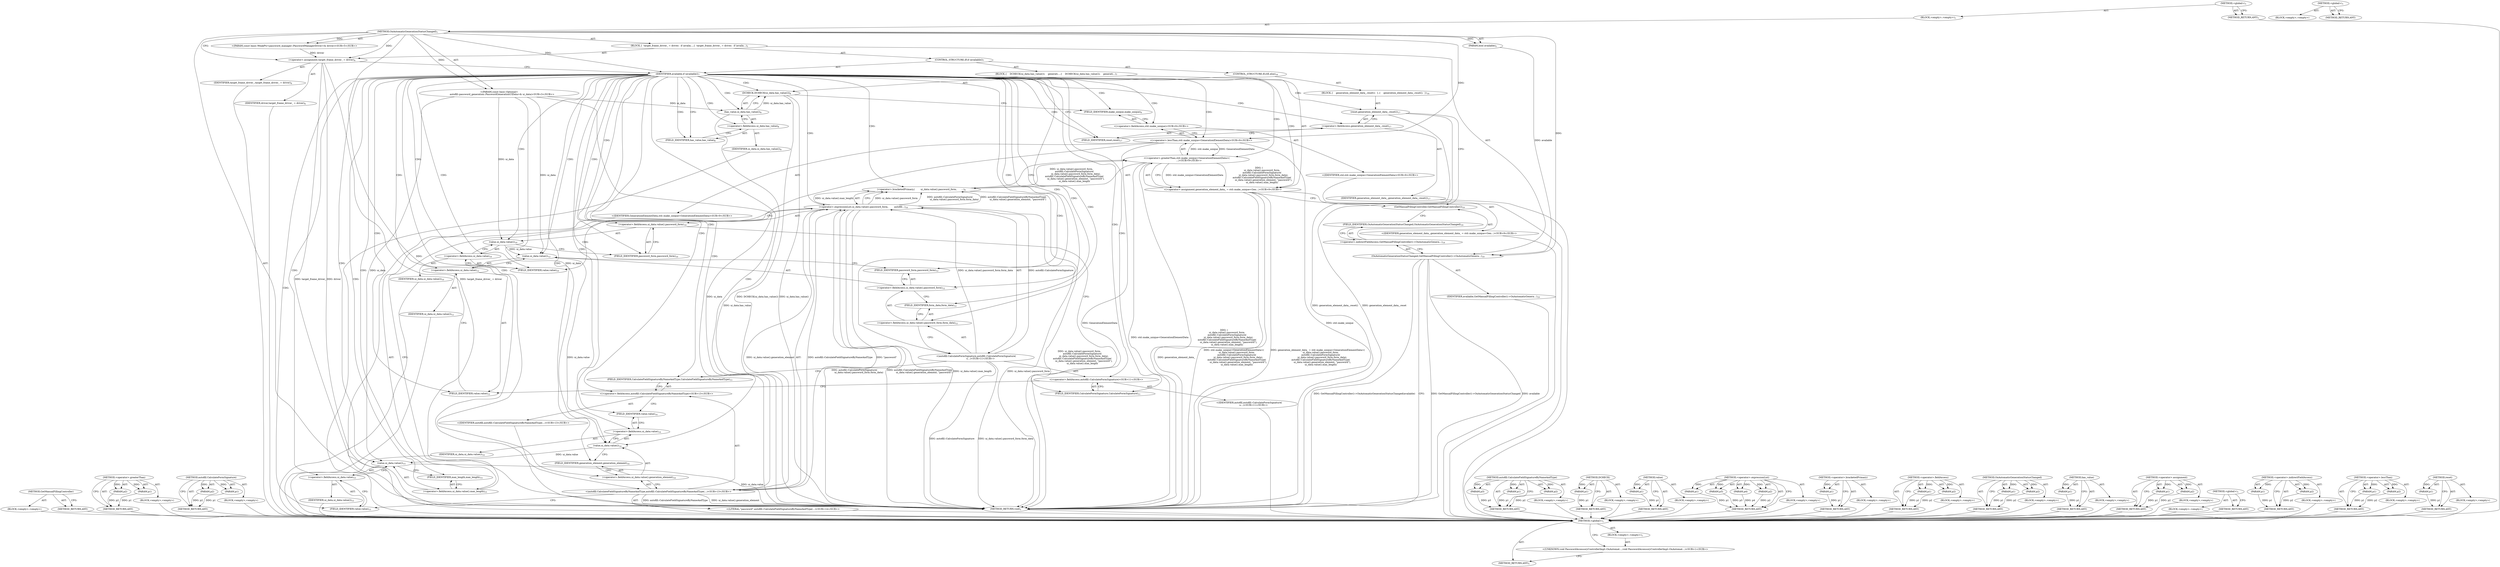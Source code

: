 digraph "&lt;global&gt;" {
vulnerable_171 [label=<(METHOD,GetManualFillingController)>];
vulnerable_172 [label=<(BLOCK,&lt;empty&gt;,&lt;empty&gt;)>];
vulnerable_173 [label=<(METHOD_RETURN,ANY)>];
vulnerable_121 [label=<(METHOD,&lt;operator&gt;.greaterThan)>];
vulnerable_122 [label=<(PARAM,p1)>];
vulnerable_123 [label=<(PARAM,p2)>];
vulnerable_124 [label=<(BLOCK,&lt;empty&gt;,&lt;empty&gt;)>];
vulnerable_125 [label=<(METHOD_RETURN,ANY)>];
vulnerable_146 [label=<(METHOD,autofill.CalculateFormSignature)>];
vulnerable_147 [label=<(PARAM,p1)>];
vulnerable_148 [label=<(PARAM,p2)>];
vulnerable_149 [label=<(BLOCK,&lt;empty&gt;,&lt;empty&gt;)>];
vulnerable_150 [label=<(METHOD_RETURN,ANY)>];
vulnerable_6 [label=<(METHOD,&lt;global&gt;)<SUB>1</SUB>>];
vulnerable_7 [label=<(BLOCK,&lt;empty&gt;,&lt;empty&gt;)<SUB>1</SUB>>];
vulnerable_8 [label=<(METHOD,OnAutomaticGenerationStatusChanged)<SUB>1</SUB>>];
vulnerable_9 [label=<(PARAM,bool available)<SUB>2</SUB>>];
vulnerable_10 [label="<(PARAM,const base::Optional&lt;
        autofill::password_generation::PasswordGenerationUIData&gt;&amp; ui_data)<SUB>3</SUB>>"];
vulnerable_11 [label="<(PARAM,const base::WeakPtr&lt;password_manager::PasswordManagerDriver&gt;&amp; driver)<SUB>5</SUB>>"];
vulnerable_12 [label=<(BLOCK,{
  target_frame_driver_ = driver;
  if (availa...,{
  target_frame_driver_ = driver;
  if (availa...)<SUB>5</SUB>>];
vulnerable_13 [label=<(&lt;operator&gt;.assignment,target_frame_driver_ = driver)<SUB>6</SUB>>];
vulnerable_14 [label=<(IDENTIFIER,target_frame_driver_,target_frame_driver_ = driver)<SUB>6</SUB>>];
vulnerable_15 [label=<(IDENTIFIER,driver,target_frame_driver_ = driver)<SUB>6</SUB>>];
vulnerable_16 [label=<(CONTROL_STRUCTURE,IF,if (available))<SUB>7</SUB>>];
vulnerable_17 [label=<(IDENTIFIER,available,if (available))<SUB>7</SUB>>];
vulnerable_18 [label=<(BLOCK,{
    DCHECK(ui_data.has_value());
    generati...,{
    DCHECK(ui_data.has_value());
    generati...)<SUB>7</SUB>>];
vulnerable_19 [label=<(DCHECK,DCHECK(ui_data.has_value()))<SUB>8</SUB>>];
vulnerable_20 [label=<(has_value,ui_data.has_value())<SUB>8</SUB>>];
vulnerable_21 [label=<(&lt;operator&gt;.fieldAccess,ui_data.has_value)<SUB>8</SUB>>];
vulnerable_22 [label=<(IDENTIFIER,ui_data,ui_data.has_value())<SUB>8</SUB>>];
vulnerable_23 [label=<(FIELD_IDENTIFIER,has_value,has_value)<SUB>8</SUB>>];
vulnerable_24 [label="<(&lt;operator&gt;.assignment,generation_element_data_ = std::make_unique&lt;Gen...)<SUB>9</SUB>>"];
vulnerable_25 [label="<(IDENTIFIER,generation_element_data_,generation_element_data_ = std::make_unique&lt;Gen...)<SUB>9</SUB>>"];
vulnerable_26 [label="<(&lt;operator&gt;.greaterThan,std::make_unique&lt;GenerationElementData&gt;(
      ...)<SUB>9</SUB>>"];
vulnerable_27 [label="<(&lt;operator&gt;.lessThan,std::make_unique&lt;GenerationElementData)<SUB>9</SUB>>"];
vulnerable_28 [label="<(&lt;operator&gt;.fieldAccess,std::make_unique)<SUB>9</SUB>>"];
vulnerable_29 [label="<(IDENTIFIER,std,std::make_unique&lt;GenerationElementData)<SUB>9</SUB>>"];
vulnerable_30 [label=<(FIELD_IDENTIFIER,make_unique,make_unique)<SUB>9</SUB>>];
vulnerable_31 [label="<(IDENTIFIER,GenerationElementData,std::make_unique&lt;GenerationElementData)<SUB>9</SUB>>"];
vulnerable_32 [label=<(&lt;operator&gt;.bracketedPrimary,(
        ui_data.value().password_form,
      ...)<SUB>9</SUB>>];
vulnerable_33 [label=<(&lt;operator&gt;.expressionList,ui_data.value().password_form,
        autofill...)<SUB>10</SUB>>];
vulnerable_34 [label=<(&lt;operator&gt;.fieldAccess,ui_data.value().password_form)<SUB>10</SUB>>];
vulnerable_35 [label=<(value,ui_data.value())<SUB>10</SUB>>];
vulnerable_36 [label=<(&lt;operator&gt;.fieldAccess,ui_data.value)<SUB>10</SUB>>];
vulnerable_37 [label=<(IDENTIFIER,ui_data,ui_data.value())<SUB>10</SUB>>];
vulnerable_38 [label=<(FIELD_IDENTIFIER,value,value)<SUB>10</SUB>>];
vulnerable_39 [label=<(FIELD_IDENTIFIER,password_form,password_form)<SUB>10</SUB>>];
vulnerable_40 [label="<(autofill.CalculateFormSignature,autofill::CalculateFormSignature(
            u...)<SUB>11</SUB>>"];
vulnerable_41 [label="<(&lt;operator&gt;.fieldAccess,autofill::CalculateFormSignature)<SUB>11</SUB>>"];
vulnerable_42 [label="<(IDENTIFIER,autofill,autofill::CalculateFormSignature(
            u...)<SUB>11</SUB>>"];
vulnerable_43 [label=<(FIELD_IDENTIFIER,CalculateFormSignature,CalculateFormSignature)<SUB>11</SUB>>];
vulnerable_44 [label=<(&lt;operator&gt;.fieldAccess,ui_data.value().password_form.form_data)<SUB>12</SUB>>];
vulnerable_45 [label=<(&lt;operator&gt;.fieldAccess,ui_data.value().password_form)<SUB>12</SUB>>];
vulnerable_46 [label=<(value,ui_data.value())<SUB>12</SUB>>];
vulnerable_47 [label=<(&lt;operator&gt;.fieldAccess,ui_data.value)<SUB>12</SUB>>];
vulnerable_48 [label=<(IDENTIFIER,ui_data,ui_data.value())<SUB>12</SUB>>];
vulnerable_49 [label=<(FIELD_IDENTIFIER,value,value)<SUB>12</SUB>>];
vulnerable_50 [label=<(FIELD_IDENTIFIER,password_form,password_form)<SUB>12</SUB>>];
vulnerable_51 [label=<(FIELD_IDENTIFIER,form_data,form_data)<SUB>12</SUB>>];
vulnerable_52 [label="<(autofill.CalculateFieldSignatureByNameAndType,autofill::CalculateFieldSignatureByNameAndType(...)<SUB>13</SUB>>"];
vulnerable_53 [label="<(&lt;operator&gt;.fieldAccess,autofill::CalculateFieldSignatureByNameAndType)<SUB>13</SUB>>"];
vulnerable_54 [label="<(IDENTIFIER,autofill,autofill::CalculateFieldSignatureByNameAndType(...)<SUB>13</SUB>>"];
vulnerable_55 [label=<(FIELD_IDENTIFIER,CalculateFieldSignatureByNameAndType,CalculateFieldSignatureByNameAndType)<SUB>13</SUB>>];
vulnerable_56 [label=<(&lt;operator&gt;.fieldAccess,ui_data.value().generation_element)<SUB>14</SUB>>];
vulnerable_57 [label=<(value,ui_data.value())<SUB>14</SUB>>];
vulnerable_58 [label=<(&lt;operator&gt;.fieldAccess,ui_data.value)<SUB>14</SUB>>];
vulnerable_59 [label=<(IDENTIFIER,ui_data,ui_data.value())<SUB>14</SUB>>];
vulnerable_60 [label=<(FIELD_IDENTIFIER,value,value)<SUB>14</SUB>>];
vulnerable_61 [label=<(FIELD_IDENTIFIER,generation_element,generation_element)<SUB>14</SUB>>];
vulnerable_62 [label="<(LITERAL,&quot;password&quot;,autofill::CalculateFieldSignatureByNameAndType(...)<SUB>14</SUB>>"];
vulnerable_63 [label=<(&lt;operator&gt;.fieldAccess,ui_data.value().max_length)<SUB>15</SUB>>];
vulnerable_64 [label=<(value,ui_data.value())<SUB>15</SUB>>];
vulnerable_65 [label=<(&lt;operator&gt;.fieldAccess,ui_data.value)<SUB>15</SUB>>];
vulnerable_66 [label=<(IDENTIFIER,ui_data,ui_data.value())<SUB>15</SUB>>];
vulnerable_67 [label=<(FIELD_IDENTIFIER,value,value)<SUB>15</SUB>>];
vulnerable_68 [label=<(FIELD_IDENTIFIER,max_length,max_length)<SUB>15</SUB>>];
vulnerable_69 [label=<(CONTROL_STRUCTURE,ELSE,else)<SUB>16</SUB>>];
vulnerable_70 [label=<(BLOCK,{
    generation_element_data_.reset();
  },{
    generation_element_data_.reset();
  })<SUB>16</SUB>>];
vulnerable_71 [label=<(reset,generation_element_data_.reset())<SUB>17</SUB>>];
vulnerable_72 [label=<(&lt;operator&gt;.fieldAccess,generation_element_data_.reset)<SUB>17</SUB>>];
vulnerable_73 [label=<(IDENTIFIER,generation_element_data_,generation_element_data_.reset())<SUB>17</SUB>>];
vulnerable_74 [label=<(FIELD_IDENTIFIER,reset,reset)<SUB>17</SUB>>];
vulnerable_75 [label=<(OnAutomaticGenerationStatusChanged,GetManualFillingController()-&gt;OnAutomaticGenera...)<SUB>19</SUB>>];
vulnerable_76 [label=<(&lt;operator&gt;.indirectFieldAccess,GetManualFillingController()-&gt;OnAutomaticGenera...)<SUB>19</SUB>>];
vulnerable_77 [label=<(GetManualFillingController,GetManualFillingController())<SUB>19</SUB>>];
vulnerable_78 [label=<(FIELD_IDENTIFIER,OnAutomaticGenerationStatusChanged,OnAutomaticGenerationStatusChanged)<SUB>19</SUB>>];
vulnerable_79 [label=<(IDENTIFIER,available,GetManualFillingController()-&gt;OnAutomaticGenera...)<SUB>19</SUB>>];
vulnerable_80 [label=<(METHOD_RETURN,void)<SUB>1</SUB>>];
vulnerable_82 [label=<(METHOD_RETURN,ANY)<SUB>1</SUB>>];
vulnerable_151 [label=<(METHOD,autofill.CalculateFieldSignatureByNameAndType)>];
vulnerable_152 [label=<(PARAM,p1)>];
vulnerable_153 [label=<(PARAM,p2)>];
vulnerable_154 [label=<(PARAM,p3)>];
vulnerable_155 [label=<(BLOCK,&lt;empty&gt;,&lt;empty&gt;)>];
vulnerable_156 [label=<(METHOD_RETURN,ANY)>];
vulnerable_108 [label=<(METHOD,DCHECK)>];
vulnerable_109 [label=<(PARAM,p1)>];
vulnerable_110 [label=<(BLOCK,&lt;empty&gt;,&lt;empty&gt;)>];
vulnerable_111 [label=<(METHOD_RETURN,ANY)>];
vulnerable_142 [label=<(METHOD,value)>];
vulnerable_143 [label=<(PARAM,p1)>];
vulnerable_144 [label=<(BLOCK,&lt;empty&gt;,&lt;empty&gt;)>];
vulnerable_145 [label=<(METHOD_RETURN,ANY)>];
vulnerable_135 [label=<(METHOD,&lt;operator&gt;.expressionList)>];
vulnerable_136 [label=<(PARAM,p1)>];
vulnerable_137 [label=<(PARAM,p2)>];
vulnerable_138 [label=<(PARAM,p3)>];
vulnerable_139 [label=<(PARAM,p4)>];
vulnerable_140 [label=<(BLOCK,&lt;empty&gt;,&lt;empty&gt;)>];
vulnerable_141 [label=<(METHOD_RETURN,ANY)>];
vulnerable_131 [label=<(METHOD,&lt;operator&gt;.bracketedPrimary)>];
vulnerable_132 [label=<(PARAM,p1)>];
vulnerable_133 [label=<(BLOCK,&lt;empty&gt;,&lt;empty&gt;)>];
vulnerable_134 [label=<(METHOD_RETURN,ANY)>];
vulnerable_116 [label=<(METHOD,&lt;operator&gt;.fieldAccess)>];
vulnerable_117 [label=<(PARAM,p1)>];
vulnerable_118 [label=<(PARAM,p2)>];
vulnerable_119 [label=<(BLOCK,&lt;empty&gt;,&lt;empty&gt;)>];
vulnerable_120 [label=<(METHOD_RETURN,ANY)>];
vulnerable_161 [label=<(METHOD,OnAutomaticGenerationStatusChanged)>];
vulnerable_162 [label=<(PARAM,p1)>];
vulnerable_163 [label=<(PARAM,p2)>];
vulnerable_164 [label=<(BLOCK,&lt;empty&gt;,&lt;empty&gt;)>];
vulnerable_165 [label=<(METHOD_RETURN,ANY)>];
vulnerable_112 [label=<(METHOD,has_value)>];
vulnerable_113 [label=<(PARAM,p1)>];
vulnerable_114 [label=<(BLOCK,&lt;empty&gt;,&lt;empty&gt;)>];
vulnerable_115 [label=<(METHOD_RETURN,ANY)>];
vulnerable_103 [label=<(METHOD,&lt;operator&gt;.assignment)>];
vulnerable_104 [label=<(PARAM,p1)>];
vulnerable_105 [label=<(PARAM,p2)>];
vulnerable_106 [label=<(BLOCK,&lt;empty&gt;,&lt;empty&gt;)>];
vulnerable_107 [label=<(METHOD_RETURN,ANY)>];
vulnerable_97 [label=<(METHOD,&lt;global&gt;)<SUB>1</SUB>>];
vulnerable_98 [label=<(BLOCK,&lt;empty&gt;,&lt;empty&gt;)>];
vulnerable_99 [label=<(METHOD_RETURN,ANY)>];
vulnerable_166 [label=<(METHOD,&lt;operator&gt;.indirectFieldAccess)>];
vulnerable_167 [label=<(PARAM,p1)>];
vulnerable_168 [label=<(PARAM,p2)>];
vulnerable_169 [label=<(BLOCK,&lt;empty&gt;,&lt;empty&gt;)>];
vulnerable_170 [label=<(METHOD_RETURN,ANY)>];
vulnerable_126 [label=<(METHOD,&lt;operator&gt;.lessThan)>];
vulnerable_127 [label=<(PARAM,p1)>];
vulnerable_128 [label=<(PARAM,p2)>];
vulnerable_129 [label=<(BLOCK,&lt;empty&gt;,&lt;empty&gt;)>];
vulnerable_130 [label=<(METHOD_RETURN,ANY)>];
vulnerable_157 [label=<(METHOD,reset)>];
vulnerable_158 [label=<(PARAM,p1)>];
vulnerable_159 [label=<(BLOCK,&lt;empty&gt;,&lt;empty&gt;)>];
vulnerable_160 [label=<(METHOD_RETURN,ANY)>];
fixed_6 [label=<(METHOD,&lt;global&gt;)<SUB>1</SUB>>];
fixed_7 [label=<(BLOCK,&lt;empty&gt;,&lt;empty&gt;)<SUB>1</SUB>>];
fixed_8 [label="<(UNKNOWN,void PasswordAccessoryControllerImpl::OnAutomat...,void PasswordAccessoryControllerImpl::OnAutomat...)<SUB>1</SUB>>"];
fixed_9 [label=<(METHOD_RETURN,ANY)<SUB>1</SUB>>];
fixed_14 [label=<(METHOD,&lt;global&gt;)<SUB>1</SUB>>];
fixed_15 [label=<(BLOCK,&lt;empty&gt;,&lt;empty&gt;)>];
fixed_16 [label=<(METHOD_RETURN,ANY)>];
vulnerable_171 -> vulnerable_172  [key=0, label="AST: "];
vulnerable_171 -> vulnerable_173  [key=0, label="AST: "];
vulnerable_171 -> vulnerable_173  [key=1, label="CFG: "];
vulnerable_172 -> fixed_6  [key=0];
vulnerable_173 -> fixed_6  [key=0];
vulnerable_121 -> vulnerable_122  [key=0, label="AST: "];
vulnerable_121 -> vulnerable_122  [key=1, label="DDG: "];
vulnerable_121 -> vulnerable_124  [key=0, label="AST: "];
vulnerable_121 -> vulnerable_123  [key=0, label="AST: "];
vulnerable_121 -> vulnerable_123  [key=1, label="DDG: "];
vulnerable_121 -> vulnerable_125  [key=0, label="AST: "];
vulnerable_121 -> vulnerable_125  [key=1, label="CFG: "];
vulnerable_122 -> vulnerable_125  [key=0, label="DDG: p1"];
vulnerable_123 -> vulnerable_125  [key=0, label="DDG: p2"];
vulnerable_124 -> fixed_6  [key=0];
vulnerable_125 -> fixed_6  [key=0];
vulnerable_146 -> vulnerable_147  [key=0, label="AST: "];
vulnerable_146 -> vulnerable_147  [key=1, label="DDG: "];
vulnerable_146 -> vulnerable_149  [key=0, label="AST: "];
vulnerable_146 -> vulnerable_148  [key=0, label="AST: "];
vulnerable_146 -> vulnerable_148  [key=1, label="DDG: "];
vulnerable_146 -> vulnerable_150  [key=0, label="AST: "];
vulnerable_146 -> vulnerable_150  [key=1, label="CFG: "];
vulnerable_147 -> vulnerable_150  [key=0, label="DDG: p1"];
vulnerable_148 -> vulnerable_150  [key=0, label="DDG: p2"];
vulnerable_149 -> fixed_6  [key=0];
vulnerable_150 -> fixed_6  [key=0];
vulnerable_6 -> vulnerable_7  [key=0, label="AST: "];
vulnerable_6 -> vulnerable_82  [key=0, label="AST: "];
vulnerable_6 -> vulnerable_82  [key=1, label="CFG: "];
vulnerable_7 -> vulnerable_8  [key=0, label="AST: "];
vulnerable_8 -> vulnerable_9  [key=0, label="AST: "];
vulnerable_8 -> vulnerable_9  [key=1, label="DDG: "];
vulnerable_8 -> vulnerable_10  [key=0, label="AST: "];
vulnerable_8 -> vulnerable_10  [key=1, label="DDG: "];
vulnerable_8 -> vulnerable_11  [key=0, label="AST: "];
vulnerable_8 -> vulnerable_11  [key=1, label="DDG: "];
vulnerable_8 -> vulnerable_12  [key=0, label="AST: "];
vulnerable_8 -> vulnerable_80  [key=0, label="AST: "];
vulnerable_8 -> vulnerable_13  [key=0, label="CFG: "];
vulnerable_8 -> vulnerable_13  [key=1, label="DDG: "];
vulnerable_8 -> vulnerable_17  [key=0, label="DDG: "];
vulnerable_8 -> vulnerable_75  [key=0, label="DDG: "];
vulnerable_8 -> vulnerable_27  [key=0, label="DDG: "];
vulnerable_8 -> vulnerable_52  [key=0, label="DDG: "];
vulnerable_9 -> vulnerable_75  [key=0, label="DDG: available"];
vulnerable_10 -> vulnerable_80  [key=0, label="DDG: ui_data"];
vulnerable_10 -> vulnerable_20  [key=0, label="DDG: ui_data"];
vulnerable_10 -> vulnerable_35  [key=0, label="DDG: ui_data"];
vulnerable_10 -> vulnerable_64  [key=0, label="DDG: ui_data"];
vulnerable_10 -> vulnerable_57  [key=0, label="DDG: ui_data"];
vulnerable_10 -> vulnerable_46  [key=0, label="DDG: ui_data"];
vulnerable_11 -> vulnerable_13  [key=0, label="DDG: driver"];
vulnerable_12 -> vulnerable_13  [key=0, label="AST: "];
vulnerable_12 -> vulnerable_16  [key=0, label="AST: "];
vulnerable_12 -> vulnerable_75  [key=0, label="AST: "];
vulnerable_13 -> vulnerable_14  [key=0, label="AST: "];
vulnerable_13 -> vulnerable_15  [key=0, label="AST: "];
vulnerable_13 -> vulnerable_17  [key=0, label="CFG: "];
vulnerable_13 -> vulnerable_80  [key=0, label="DDG: driver"];
vulnerable_13 -> vulnerable_80  [key=1, label="DDG: target_frame_driver_ = driver"];
vulnerable_13 -> vulnerable_80  [key=2, label="DDG: target_frame_driver_"];
vulnerable_14 -> fixed_6  [key=0];
vulnerable_15 -> fixed_6  [key=0];
vulnerable_16 -> vulnerable_17  [key=0, label="AST: "];
vulnerable_16 -> vulnerable_18  [key=0, label="AST: "];
vulnerable_16 -> vulnerable_69  [key=0, label="AST: "];
vulnerable_17 -> vulnerable_23  [key=0, label="CFG: "];
vulnerable_17 -> vulnerable_23  [key=1, label="CDG: "];
vulnerable_17 -> vulnerable_74  [key=0, label="CFG: "];
vulnerable_17 -> vulnerable_74  [key=1, label="CDG: "];
vulnerable_17 -> vulnerable_47  [key=0, label="CDG: "];
vulnerable_17 -> vulnerable_30  [key=0, label="CDG: "];
vulnerable_17 -> vulnerable_34  [key=0, label="CDG: "];
vulnerable_17 -> vulnerable_21  [key=0, label="CDG: "];
vulnerable_17 -> vulnerable_32  [key=0, label="CDG: "];
vulnerable_17 -> vulnerable_68  [key=0, label="CDG: "];
vulnerable_17 -> vulnerable_49  [key=0, label="CDG: "];
vulnerable_17 -> vulnerable_60  [key=0, label="CDG: "];
vulnerable_17 -> vulnerable_26  [key=0, label="CDG: "];
vulnerable_17 -> vulnerable_64  [key=0, label="CDG: "];
vulnerable_17 -> vulnerable_51  [key=0, label="CDG: "];
vulnerable_17 -> vulnerable_57  [key=0, label="CDG: "];
vulnerable_17 -> vulnerable_19  [key=0, label="CDG: "];
vulnerable_17 -> vulnerable_28  [key=0, label="CDG: "];
vulnerable_17 -> vulnerable_52  [key=0, label="CDG: "];
vulnerable_17 -> vulnerable_46  [key=0, label="CDG: "];
vulnerable_17 -> vulnerable_20  [key=0, label="CDG: "];
vulnerable_17 -> vulnerable_38  [key=0, label="CDG: "];
vulnerable_17 -> vulnerable_72  [key=0, label="CDG: "];
vulnerable_17 -> vulnerable_56  [key=0, label="CDG: "];
vulnerable_17 -> vulnerable_67  [key=0, label="CDG: "];
vulnerable_17 -> vulnerable_45  [key=0, label="CDG: "];
vulnerable_17 -> vulnerable_27  [key=0, label="CDG: "];
vulnerable_17 -> vulnerable_40  [key=0, label="CDG: "];
vulnerable_17 -> vulnerable_65  [key=0, label="CDG: "];
vulnerable_17 -> vulnerable_50  [key=0, label="CDG: "];
vulnerable_17 -> vulnerable_44  [key=0, label="CDG: "];
vulnerable_17 -> vulnerable_35  [key=0, label="CDG: "];
vulnerable_17 -> vulnerable_43  [key=0, label="CDG: "];
vulnerable_17 -> vulnerable_24  [key=0, label="CDG: "];
vulnerable_17 -> vulnerable_58  [key=0, label="CDG: "];
vulnerable_17 -> vulnerable_33  [key=0, label="CDG: "];
vulnerable_17 -> vulnerable_61  [key=0, label="CDG: "];
vulnerable_17 -> vulnerable_71  [key=0, label="CDG: "];
vulnerable_17 -> vulnerable_36  [key=0, label="CDG: "];
vulnerable_17 -> vulnerable_53  [key=0, label="CDG: "];
vulnerable_17 -> vulnerable_41  [key=0, label="CDG: "];
vulnerable_17 -> vulnerable_63  [key=0, label="CDG: "];
vulnerable_17 -> vulnerable_55  [key=0, label="CDG: "];
vulnerable_17 -> vulnerable_39  [key=0, label="CDG: "];
vulnerable_18 -> vulnerable_19  [key=0, label="AST: "];
vulnerable_18 -> vulnerable_24  [key=0, label="AST: "];
vulnerable_19 -> vulnerable_20  [key=0, label="AST: "];
vulnerable_19 -> vulnerable_30  [key=0, label="CFG: "];
vulnerable_19 -> vulnerable_80  [key=0, label="DDG: ui_data.has_value()"];
vulnerable_19 -> vulnerable_80  [key=1, label="DDG: DCHECK(ui_data.has_value())"];
vulnerable_20 -> vulnerable_21  [key=0, label="AST: "];
vulnerable_20 -> vulnerable_19  [key=0, label="CFG: "];
vulnerable_20 -> vulnerable_19  [key=1, label="DDG: ui_data.has_value"];
vulnerable_20 -> vulnerable_80  [key=0, label="DDG: ui_data.has_value"];
vulnerable_21 -> vulnerable_22  [key=0, label="AST: "];
vulnerable_21 -> vulnerable_23  [key=0, label="AST: "];
vulnerable_21 -> vulnerable_20  [key=0, label="CFG: "];
vulnerable_22 -> fixed_6  [key=0];
vulnerable_23 -> vulnerable_21  [key=0, label="CFG: "];
vulnerable_24 -> vulnerable_25  [key=0, label="AST: "];
vulnerable_24 -> vulnerable_26  [key=0, label="AST: "];
vulnerable_24 -> vulnerable_77  [key=0, label="CFG: "];
vulnerable_24 -> vulnerable_80  [key=0, label="DDG: generation_element_data_"];
vulnerable_24 -> vulnerable_80  [key=1, label="DDG: std::make_unique&lt;GenerationElementData&gt;(
        ui_data.value().password_form,
        autofill::CalculateFormSignature(
            ui_data.value().password_form.form_data),
        autofill::CalculateFieldSignatureByNameAndType(
            ui_data.value().generation_element, &quot;password&quot;),
        ui_data.value().max_length)"];
vulnerable_24 -> vulnerable_80  [key=2, label="DDG: generation_element_data_ = std::make_unique&lt;GenerationElementData&gt;(
        ui_data.value().password_form,
        autofill::CalculateFormSignature(
            ui_data.value().password_form.form_data),
        autofill::CalculateFieldSignatureByNameAndType(
            ui_data.value().generation_element, &quot;password&quot;),
        ui_data.value().max_length)"];
vulnerable_25 -> fixed_6  [key=0];
vulnerable_26 -> vulnerable_27  [key=0, label="AST: "];
vulnerable_26 -> vulnerable_32  [key=0, label="AST: "];
vulnerable_26 -> vulnerable_24  [key=0, label="CFG: "];
vulnerable_26 -> vulnerable_24  [key=1, label="DDG: std::make_unique&lt;GenerationElementData"];
vulnerable_26 -> vulnerable_24  [key=2, label="DDG: (
        ui_data.value().password_form,
        autofill::CalculateFormSignature(
            ui_data.value().password_form.form_data),
        autofill::CalculateFieldSignatureByNameAndType(
            ui_data.value().generation_element, &quot;password&quot;),
        ui_data.value().max_length)"];
vulnerable_26 -> vulnerable_80  [key=0, label="DDG: std::make_unique&lt;GenerationElementData"];
vulnerable_26 -> vulnerable_80  [key=1, label="DDG: (
        ui_data.value().password_form,
        autofill::CalculateFormSignature(
            ui_data.value().password_form.form_data),
        autofill::CalculateFieldSignatureByNameAndType(
            ui_data.value().generation_element, &quot;password&quot;),
        ui_data.value().max_length)"];
vulnerable_27 -> vulnerable_28  [key=0, label="AST: "];
vulnerable_27 -> vulnerable_31  [key=0, label="AST: "];
vulnerable_27 -> vulnerable_38  [key=0, label="CFG: "];
vulnerable_27 -> vulnerable_80  [key=0, label="DDG: std::make_unique"];
vulnerable_27 -> vulnerable_80  [key=1, label="DDG: GenerationElementData"];
vulnerable_27 -> vulnerable_26  [key=0, label="DDG: std::make_unique"];
vulnerable_27 -> vulnerable_26  [key=1, label="DDG: GenerationElementData"];
vulnerable_28 -> vulnerable_29  [key=0, label="AST: "];
vulnerable_28 -> vulnerable_30  [key=0, label="AST: "];
vulnerable_28 -> vulnerable_27  [key=0, label="CFG: "];
vulnerable_29 -> fixed_6  [key=0];
vulnerable_30 -> vulnerable_28  [key=0, label="CFG: "];
vulnerable_31 -> fixed_6  [key=0];
vulnerable_32 -> vulnerable_33  [key=0, label="AST: "];
vulnerable_32 -> vulnerable_26  [key=0, label="CFG: "];
vulnerable_32 -> vulnerable_26  [key=1, label="DDG: ui_data.value().password_form,
        autofill::CalculateFormSignature(
            ui_data.value().password_form.form_data),
        autofill::CalculateFieldSignatureByNameAndType(
            ui_data.value().generation_element, &quot;password&quot;),
        ui_data.value().max_length"];
vulnerable_32 -> vulnerable_80  [key=0, label="DDG: ui_data.value().password_form,
        autofill::CalculateFormSignature(
            ui_data.value().password_form.form_data),
        autofill::CalculateFieldSignatureByNameAndType(
            ui_data.value().generation_element, &quot;password&quot;),
        ui_data.value().max_length"];
vulnerable_33 -> vulnerable_34  [key=0, label="AST: "];
vulnerable_33 -> vulnerable_40  [key=0, label="AST: "];
vulnerable_33 -> vulnerable_52  [key=0, label="AST: "];
vulnerable_33 -> vulnerable_63  [key=0, label="AST: "];
vulnerable_33 -> vulnerable_32  [key=0, label="CFG: "];
vulnerable_33 -> vulnerable_32  [key=1, label="DDG: ui_data.value().password_form"];
vulnerable_33 -> vulnerable_32  [key=2, label="DDG: autofill::CalculateFormSignature(
            ui_data.value().password_form.form_data)"];
vulnerable_33 -> vulnerable_32  [key=3, label="DDG: autofill::CalculateFieldSignatureByNameAndType(
            ui_data.value().generation_element, &quot;password&quot;)"];
vulnerable_33 -> vulnerable_32  [key=4, label="DDG: ui_data.value().max_length"];
vulnerable_33 -> vulnerable_80  [key=0, label="DDG: ui_data.value().password_form"];
vulnerable_33 -> vulnerable_80  [key=1, label="DDG: autofill::CalculateFormSignature(
            ui_data.value().password_form.form_data)"];
vulnerable_33 -> vulnerable_80  [key=2, label="DDG: autofill::CalculateFieldSignatureByNameAndType(
            ui_data.value().generation_element, &quot;password&quot;)"];
vulnerable_33 -> vulnerable_80  [key=3, label="DDG: ui_data.value().max_length"];
vulnerable_34 -> vulnerable_35  [key=0, label="AST: "];
vulnerable_34 -> vulnerable_39  [key=0, label="AST: "];
vulnerable_34 -> vulnerable_43  [key=0, label="CFG: "];
vulnerable_35 -> vulnerable_36  [key=0, label="AST: "];
vulnerable_35 -> vulnerable_39  [key=0, label="CFG: "];
vulnerable_35 -> vulnerable_46  [key=0, label="DDG: ui_data.value"];
vulnerable_36 -> vulnerable_37  [key=0, label="AST: "];
vulnerable_36 -> vulnerable_38  [key=0, label="AST: "];
vulnerable_36 -> vulnerable_35  [key=0, label="CFG: "];
vulnerable_37 -> fixed_6  [key=0];
vulnerable_38 -> vulnerable_36  [key=0, label="CFG: "];
vulnerable_39 -> vulnerable_34  [key=0, label="CFG: "];
vulnerable_40 -> vulnerable_41  [key=0, label="AST: "];
vulnerable_40 -> vulnerable_44  [key=0, label="AST: "];
vulnerable_40 -> vulnerable_55  [key=0, label="CFG: "];
vulnerable_40 -> vulnerable_80  [key=0, label="DDG: autofill::CalculateFormSignature"];
vulnerable_40 -> vulnerable_80  [key=1, label="DDG: ui_data.value().password_form.form_data"];
vulnerable_40 -> vulnerable_33  [key=0, label="DDG: ui_data.value().password_form.form_data"];
vulnerable_40 -> vulnerable_33  [key=1, label="DDG: autofill::CalculateFormSignature"];
vulnerable_41 -> vulnerable_42  [key=0, label="AST: "];
vulnerable_41 -> vulnerable_43  [key=0, label="AST: "];
vulnerable_41 -> vulnerable_49  [key=0, label="CFG: "];
vulnerable_42 -> fixed_6  [key=0];
vulnerable_43 -> vulnerable_41  [key=0, label="CFG: "];
vulnerable_44 -> vulnerable_45  [key=0, label="AST: "];
vulnerable_44 -> vulnerable_51  [key=0, label="AST: "];
vulnerable_44 -> vulnerable_40  [key=0, label="CFG: "];
vulnerable_45 -> vulnerable_46  [key=0, label="AST: "];
vulnerable_45 -> vulnerable_50  [key=0, label="AST: "];
vulnerable_45 -> vulnerable_51  [key=0, label="CFG: "];
vulnerable_46 -> vulnerable_47  [key=0, label="AST: "];
vulnerable_46 -> vulnerable_50  [key=0, label="CFG: "];
vulnerable_46 -> vulnerable_57  [key=0, label="DDG: ui_data.value"];
vulnerable_47 -> vulnerable_48  [key=0, label="AST: "];
vulnerable_47 -> vulnerable_49  [key=0, label="AST: "];
vulnerable_47 -> vulnerable_46  [key=0, label="CFG: "];
vulnerable_48 -> fixed_6  [key=0];
vulnerable_49 -> vulnerable_47  [key=0, label="CFG: "];
vulnerable_50 -> vulnerable_45  [key=0, label="CFG: "];
vulnerable_51 -> vulnerable_44  [key=0, label="CFG: "];
vulnerable_52 -> vulnerable_53  [key=0, label="AST: "];
vulnerable_52 -> vulnerable_56  [key=0, label="AST: "];
vulnerable_52 -> vulnerable_62  [key=0, label="AST: "];
vulnerable_52 -> vulnerable_67  [key=0, label="CFG: "];
vulnerable_52 -> vulnerable_80  [key=0, label="DDG: autofill::CalculateFieldSignatureByNameAndType"];
vulnerable_52 -> vulnerable_80  [key=1, label="DDG: ui_data.value().generation_element"];
vulnerable_52 -> vulnerable_33  [key=0, label="DDG: autofill::CalculateFieldSignatureByNameAndType"];
vulnerable_52 -> vulnerable_33  [key=1, label="DDG: ui_data.value().generation_element"];
vulnerable_52 -> vulnerable_33  [key=2, label="DDG: &quot;password&quot;"];
vulnerable_53 -> vulnerable_54  [key=0, label="AST: "];
vulnerable_53 -> vulnerable_55  [key=0, label="AST: "];
vulnerable_53 -> vulnerable_60  [key=0, label="CFG: "];
vulnerable_54 -> fixed_6  [key=0];
vulnerable_55 -> vulnerable_53  [key=0, label="CFG: "];
vulnerable_56 -> vulnerable_57  [key=0, label="AST: "];
vulnerable_56 -> vulnerable_61  [key=0, label="AST: "];
vulnerable_56 -> vulnerable_52  [key=0, label="CFG: "];
vulnerable_57 -> vulnerable_58  [key=0, label="AST: "];
vulnerable_57 -> vulnerable_61  [key=0, label="CFG: "];
vulnerable_57 -> vulnerable_64  [key=0, label="DDG: ui_data.value"];
vulnerable_58 -> vulnerable_59  [key=0, label="AST: "];
vulnerable_58 -> vulnerable_60  [key=0, label="AST: "];
vulnerable_58 -> vulnerable_57  [key=0, label="CFG: "];
vulnerable_59 -> fixed_6  [key=0];
vulnerable_60 -> vulnerable_58  [key=0, label="CFG: "];
vulnerable_61 -> vulnerable_56  [key=0, label="CFG: "];
vulnerable_62 -> fixed_6  [key=0];
vulnerable_63 -> vulnerable_64  [key=0, label="AST: "];
vulnerable_63 -> vulnerable_68  [key=0, label="AST: "];
vulnerable_63 -> vulnerable_33  [key=0, label="CFG: "];
vulnerable_64 -> vulnerable_65  [key=0, label="AST: "];
vulnerable_64 -> vulnerable_68  [key=0, label="CFG: "];
vulnerable_64 -> vulnerable_80  [key=0, label="DDG: ui_data.value"];
vulnerable_65 -> vulnerable_66  [key=0, label="AST: "];
vulnerable_65 -> vulnerable_67  [key=0, label="AST: "];
vulnerable_65 -> vulnerable_64  [key=0, label="CFG: "];
vulnerable_66 -> fixed_6  [key=0];
vulnerable_67 -> vulnerable_65  [key=0, label="CFG: "];
vulnerable_68 -> vulnerable_63  [key=0, label="CFG: "];
vulnerable_69 -> vulnerable_70  [key=0, label="AST: "];
vulnerable_70 -> vulnerable_71  [key=0, label="AST: "];
vulnerable_71 -> vulnerable_72  [key=0, label="AST: "];
vulnerable_71 -> vulnerable_77  [key=0, label="CFG: "];
vulnerable_71 -> vulnerable_80  [key=0, label="DDG: generation_element_data_.reset"];
vulnerable_71 -> vulnerable_80  [key=1, label="DDG: generation_element_data_.reset()"];
vulnerable_72 -> vulnerable_73  [key=0, label="AST: "];
vulnerable_72 -> vulnerable_74  [key=0, label="AST: "];
vulnerable_72 -> vulnerable_71  [key=0, label="CFG: "];
vulnerable_73 -> fixed_6  [key=0];
vulnerable_74 -> vulnerable_72  [key=0, label="CFG: "];
vulnerable_75 -> vulnerable_76  [key=0, label="AST: "];
vulnerable_75 -> vulnerable_79  [key=0, label="AST: "];
vulnerable_75 -> vulnerable_80  [key=0, label="CFG: "];
vulnerable_75 -> vulnerable_80  [key=1, label="DDG: GetManualFillingController()-&gt;OnAutomaticGenerationStatusChanged"];
vulnerable_75 -> vulnerable_80  [key=2, label="DDG: available"];
vulnerable_75 -> vulnerable_80  [key=3, label="DDG: GetManualFillingController()-&gt;OnAutomaticGenerationStatusChanged(available)"];
vulnerable_76 -> vulnerable_77  [key=0, label="AST: "];
vulnerable_76 -> vulnerable_78  [key=0, label="AST: "];
vulnerable_76 -> vulnerable_75  [key=0, label="CFG: "];
vulnerable_77 -> vulnerable_78  [key=0, label="CFG: "];
vulnerable_78 -> vulnerable_76  [key=0, label="CFG: "];
vulnerable_79 -> fixed_6  [key=0];
vulnerable_80 -> fixed_6  [key=0];
vulnerable_82 -> fixed_6  [key=0];
vulnerable_151 -> vulnerable_152  [key=0, label="AST: "];
vulnerable_151 -> vulnerable_152  [key=1, label="DDG: "];
vulnerable_151 -> vulnerable_155  [key=0, label="AST: "];
vulnerable_151 -> vulnerable_153  [key=0, label="AST: "];
vulnerable_151 -> vulnerable_153  [key=1, label="DDG: "];
vulnerable_151 -> vulnerable_156  [key=0, label="AST: "];
vulnerable_151 -> vulnerable_156  [key=1, label="CFG: "];
vulnerable_151 -> vulnerable_154  [key=0, label="AST: "];
vulnerable_151 -> vulnerable_154  [key=1, label="DDG: "];
vulnerable_152 -> vulnerable_156  [key=0, label="DDG: p1"];
vulnerable_153 -> vulnerable_156  [key=0, label="DDG: p2"];
vulnerable_154 -> vulnerable_156  [key=0, label="DDG: p3"];
vulnerable_155 -> fixed_6  [key=0];
vulnerable_156 -> fixed_6  [key=0];
vulnerable_108 -> vulnerable_109  [key=0, label="AST: "];
vulnerable_108 -> vulnerable_109  [key=1, label="DDG: "];
vulnerable_108 -> vulnerable_110  [key=0, label="AST: "];
vulnerable_108 -> vulnerable_111  [key=0, label="AST: "];
vulnerable_108 -> vulnerable_111  [key=1, label="CFG: "];
vulnerable_109 -> vulnerable_111  [key=0, label="DDG: p1"];
vulnerable_110 -> fixed_6  [key=0];
vulnerable_111 -> fixed_6  [key=0];
vulnerable_142 -> vulnerable_143  [key=0, label="AST: "];
vulnerable_142 -> vulnerable_143  [key=1, label="DDG: "];
vulnerable_142 -> vulnerable_144  [key=0, label="AST: "];
vulnerable_142 -> vulnerable_145  [key=0, label="AST: "];
vulnerable_142 -> vulnerable_145  [key=1, label="CFG: "];
vulnerable_143 -> vulnerable_145  [key=0, label="DDG: p1"];
vulnerable_144 -> fixed_6  [key=0];
vulnerable_145 -> fixed_6  [key=0];
vulnerable_135 -> vulnerable_136  [key=0, label="AST: "];
vulnerable_135 -> vulnerable_136  [key=1, label="DDG: "];
vulnerable_135 -> vulnerable_140  [key=0, label="AST: "];
vulnerable_135 -> vulnerable_137  [key=0, label="AST: "];
vulnerable_135 -> vulnerable_137  [key=1, label="DDG: "];
vulnerable_135 -> vulnerable_141  [key=0, label="AST: "];
vulnerable_135 -> vulnerable_141  [key=1, label="CFG: "];
vulnerable_135 -> vulnerable_138  [key=0, label="AST: "];
vulnerable_135 -> vulnerable_138  [key=1, label="DDG: "];
vulnerable_135 -> vulnerable_139  [key=0, label="AST: "];
vulnerable_135 -> vulnerable_139  [key=1, label="DDG: "];
vulnerable_136 -> vulnerable_141  [key=0, label="DDG: p1"];
vulnerable_137 -> vulnerable_141  [key=0, label="DDG: p2"];
vulnerable_138 -> vulnerable_141  [key=0, label="DDG: p3"];
vulnerable_139 -> vulnerable_141  [key=0, label="DDG: p4"];
vulnerable_140 -> fixed_6  [key=0];
vulnerable_141 -> fixed_6  [key=0];
vulnerable_131 -> vulnerable_132  [key=0, label="AST: "];
vulnerable_131 -> vulnerable_132  [key=1, label="DDG: "];
vulnerable_131 -> vulnerable_133  [key=0, label="AST: "];
vulnerable_131 -> vulnerable_134  [key=0, label="AST: "];
vulnerable_131 -> vulnerable_134  [key=1, label="CFG: "];
vulnerable_132 -> vulnerable_134  [key=0, label="DDG: p1"];
vulnerable_133 -> fixed_6  [key=0];
vulnerable_134 -> fixed_6  [key=0];
vulnerable_116 -> vulnerable_117  [key=0, label="AST: "];
vulnerable_116 -> vulnerable_117  [key=1, label="DDG: "];
vulnerable_116 -> vulnerable_119  [key=0, label="AST: "];
vulnerable_116 -> vulnerable_118  [key=0, label="AST: "];
vulnerable_116 -> vulnerable_118  [key=1, label="DDG: "];
vulnerable_116 -> vulnerable_120  [key=0, label="AST: "];
vulnerable_116 -> vulnerable_120  [key=1, label="CFG: "];
vulnerable_117 -> vulnerable_120  [key=0, label="DDG: p1"];
vulnerable_118 -> vulnerable_120  [key=0, label="DDG: p2"];
vulnerable_119 -> fixed_6  [key=0];
vulnerable_120 -> fixed_6  [key=0];
vulnerable_161 -> vulnerable_162  [key=0, label="AST: "];
vulnerable_161 -> vulnerable_162  [key=1, label="DDG: "];
vulnerable_161 -> vulnerable_164  [key=0, label="AST: "];
vulnerable_161 -> vulnerable_163  [key=0, label="AST: "];
vulnerable_161 -> vulnerable_163  [key=1, label="DDG: "];
vulnerable_161 -> vulnerable_165  [key=0, label="AST: "];
vulnerable_161 -> vulnerable_165  [key=1, label="CFG: "];
vulnerable_162 -> vulnerable_165  [key=0, label="DDG: p1"];
vulnerable_163 -> vulnerable_165  [key=0, label="DDG: p2"];
vulnerable_164 -> fixed_6  [key=0];
vulnerable_165 -> fixed_6  [key=0];
vulnerable_112 -> vulnerable_113  [key=0, label="AST: "];
vulnerable_112 -> vulnerable_113  [key=1, label="DDG: "];
vulnerable_112 -> vulnerable_114  [key=0, label="AST: "];
vulnerable_112 -> vulnerable_115  [key=0, label="AST: "];
vulnerable_112 -> vulnerable_115  [key=1, label="CFG: "];
vulnerable_113 -> vulnerable_115  [key=0, label="DDG: p1"];
vulnerable_114 -> fixed_6  [key=0];
vulnerable_115 -> fixed_6  [key=0];
vulnerable_103 -> vulnerable_104  [key=0, label="AST: "];
vulnerable_103 -> vulnerable_104  [key=1, label="DDG: "];
vulnerable_103 -> vulnerable_106  [key=0, label="AST: "];
vulnerable_103 -> vulnerable_105  [key=0, label="AST: "];
vulnerable_103 -> vulnerable_105  [key=1, label="DDG: "];
vulnerable_103 -> vulnerable_107  [key=0, label="AST: "];
vulnerable_103 -> vulnerable_107  [key=1, label="CFG: "];
vulnerable_104 -> vulnerable_107  [key=0, label="DDG: p1"];
vulnerable_105 -> vulnerable_107  [key=0, label="DDG: p2"];
vulnerable_106 -> fixed_6  [key=0];
vulnerable_107 -> fixed_6  [key=0];
vulnerable_97 -> vulnerable_98  [key=0, label="AST: "];
vulnerable_97 -> vulnerable_99  [key=0, label="AST: "];
vulnerable_97 -> vulnerable_99  [key=1, label="CFG: "];
vulnerable_98 -> fixed_6  [key=0];
vulnerable_99 -> fixed_6  [key=0];
vulnerable_166 -> vulnerable_167  [key=0, label="AST: "];
vulnerable_166 -> vulnerable_167  [key=1, label="DDG: "];
vulnerable_166 -> vulnerable_169  [key=0, label="AST: "];
vulnerable_166 -> vulnerable_168  [key=0, label="AST: "];
vulnerable_166 -> vulnerable_168  [key=1, label="DDG: "];
vulnerable_166 -> vulnerable_170  [key=0, label="AST: "];
vulnerable_166 -> vulnerable_170  [key=1, label="CFG: "];
vulnerable_167 -> vulnerable_170  [key=0, label="DDG: p1"];
vulnerable_168 -> vulnerable_170  [key=0, label="DDG: p2"];
vulnerable_169 -> fixed_6  [key=0];
vulnerable_170 -> fixed_6  [key=0];
vulnerable_126 -> vulnerable_127  [key=0, label="AST: "];
vulnerable_126 -> vulnerable_127  [key=1, label="DDG: "];
vulnerable_126 -> vulnerable_129  [key=0, label="AST: "];
vulnerable_126 -> vulnerable_128  [key=0, label="AST: "];
vulnerable_126 -> vulnerable_128  [key=1, label="DDG: "];
vulnerable_126 -> vulnerable_130  [key=0, label="AST: "];
vulnerable_126 -> vulnerable_130  [key=1, label="CFG: "];
vulnerable_127 -> vulnerable_130  [key=0, label="DDG: p1"];
vulnerable_128 -> vulnerable_130  [key=0, label="DDG: p2"];
vulnerable_129 -> fixed_6  [key=0];
vulnerable_130 -> fixed_6  [key=0];
vulnerable_157 -> vulnerable_158  [key=0, label="AST: "];
vulnerable_157 -> vulnerable_158  [key=1, label="DDG: "];
vulnerable_157 -> vulnerable_159  [key=0, label="AST: "];
vulnerable_157 -> vulnerable_160  [key=0, label="AST: "];
vulnerable_157 -> vulnerable_160  [key=1, label="CFG: "];
vulnerable_158 -> vulnerable_160  [key=0, label="DDG: p1"];
vulnerable_159 -> fixed_6  [key=0];
vulnerable_160 -> fixed_6  [key=0];
fixed_6 -> fixed_7  [key=0, label="AST: "];
fixed_6 -> fixed_9  [key=0, label="AST: "];
fixed_6 -> fixed_8  [key=0, label="CFG: "];
fixed_7 -> fixed_8  [key=0, label="AST: "];
fixed_8 -> fixed_9  [key=0, label="CFG: "];
fixed_14 -> fixed_15  [key=0, label="AST: "];
fixed_14 -> fixed_16  [key=0, label="AST: "];
fixed_14 -> fixed_16  [key=1, label="CFG: "];
}
